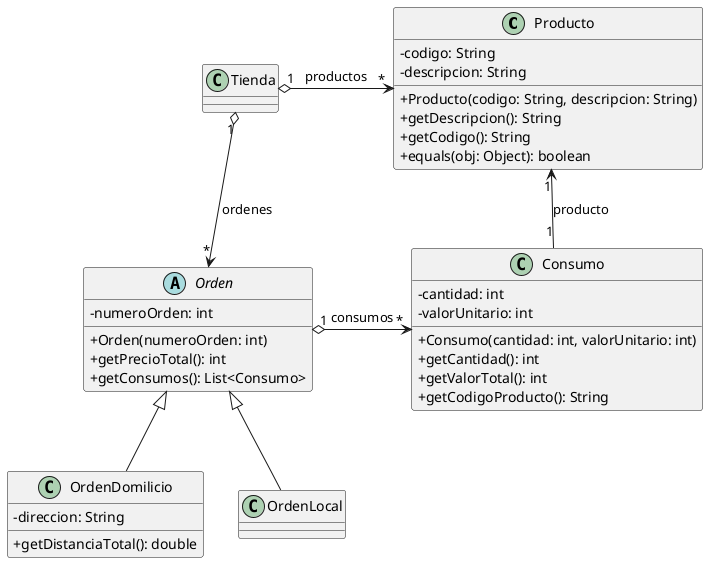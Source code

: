@startuml
skinparam classAttributeIconSize 0

class Producto {
    - codigo: String
    - descripcion: String

    + Producto(codigo: String, descripcion: String)
    + getDescripcion(): String
    + getCodigo(): String
    + equals(obj: Object): boolean
}

class Consumo {
    - cantidad: int
    - valorUnitario: int

    + Consumo(cantidad: int, valorUnitario: int)
    + getCantidad(): int
    + getValorTotal(): int
    + getCodigoProducto(): String
}

abstract class Orden {
    - numeroOrden: int

    + Orden(numeroOrden: int)
    + getPrecioTotal(): int
    + getConsumos(): List<Consumo>
}

class OrdenDomilicio extends Orden {
    - direccion: String

    + getDistanciaTotal(): double
}

class OrdenLocal extends Orden {

}

class Tienda {
}

' Relaciones
Producto "1" <-- "1" Consumo : producto
Orden "1" o-> "*" Consumo : consumos
Tienda "1" o--> "*" Orden : ordenes
Tienda "1" o-> "*" Producto : productos

@enduml